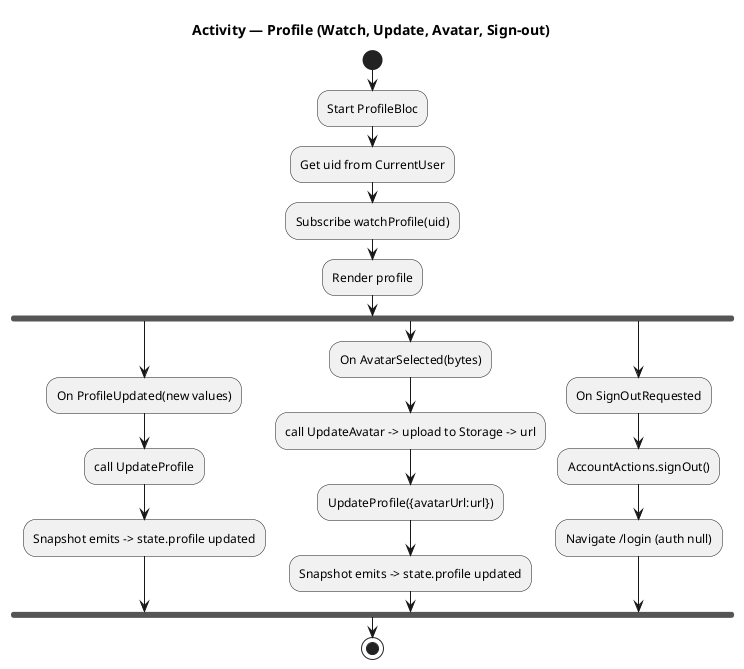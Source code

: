 @startuml
title Activity — Profile (Watch, Update, Avatar, Sign-out)

start
:Start ProfileBloc;
:Get uid from CurrentUser;
:Subscribe watchProfile(uid);
:Render profile;

fork
  :On ProfileUpdated(new values);
  :call UpdateProfile;
  :Snapshot emits -> state.profile updated;
fork again
  :On AvatarSelected(bytes);
  :call UpdateAvatar -> upload to Storage -> url;
  :UpdateProfile({avatarUrl:url});
  :Snapshot emits -> state.profile updated;
fork again
  :On SignOutRequested;
  :AccountActions.signOut();
  :Navigate /login (auth null);
end fork

stop
@enduml
